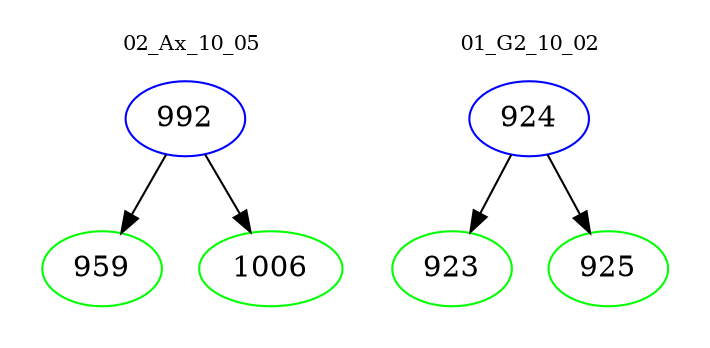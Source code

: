 digraph{
subgraph cluster_0 {
color = white
label = "02_Ax_10_05";
fontsize=10;
T0_992 [label="992", color="blue"]
T0_992 -> T0_959 [color="black"]
T0_959 [label="959", color="green"]
T0_992 -> T0_1006 [color="black"]
T0_1006 [label="1006", color="green"]
}
subgraph cluster_1 {
color = white
label = "01_G2_10_02";
fontsize=10;
T1_924 [label="924", color="blue"]
T1_924 -> T1_923 [color="black"]
T1_923 [label="923", color="green"]
T1_924 -> T1_925 [color="black"]
T1_925 [label="925", color="green"]
}
}
